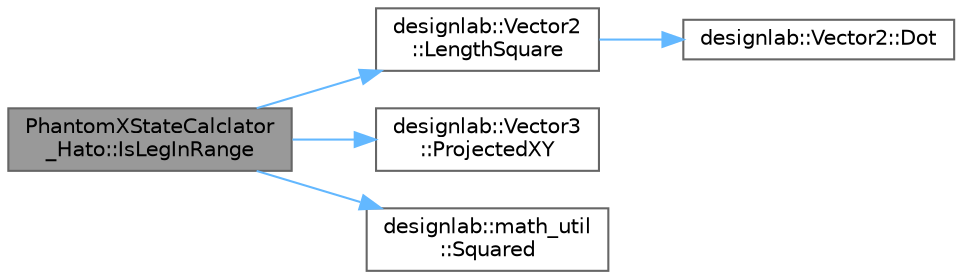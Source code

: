 digraph "PhantomXStateCalclator_Hato::IsLegInRange"
{
 // LATEX_PDF_SIZE
  bgcolor="transparent";
  edge [fontname=Helvetica,fontsize=10,labelfontname=Helvetica,labelfontsize=10];
  node [fontname=Helvetica,fontsize=10,shape=box,height=0.2,width=0.4];
  rankdir="LR";
  Node1 [id="Node000001",label="PhantomXStateCalclator\l_Hato::IsLegInRange",height=0.2,width=0.4,color="gray40", fillcolor="grey60", style="filled", fontcolor="black",tooltip="脚が可動範囲内にあるかどうかを判定する．"];
  Node1 -> Node2 [id="edge1_Node000001_Node000002",color="steelblue1",style="solid",tooltip=" "];
  Node2 [id="Node000002",label="designlab::Vector2\l::LengthSquare",height=0.2,width=0.4,color="grey40", fillcolor="white", style="filled",URL="$structdesignlab_1_1_vector2.html#a87dd9fc675e7648a5c22d9c01d79c63b",tooltip="このベクトルの長さの2乗を返す"];
  Node2 -> Node3 [id="edge2_Node000002_Node000003",color="steelblue1",style="solid",tooltip=" "];
  Node3 [id="Node000003",label="designlab::Vector2::Dot",height=0.2,width=0.4,color="grey40", fillcolor="white", style="filled",URL="$structdesignlab_1_1_vector2.html#a3543df48153a6fbadbb20364e252cd26",tooltip="このベクトルとotherの内積を返す"];
  Node1 -> Node4 [id="edge3_Node000001_Node000004",color="steelblue1",style="solid",tooltip=" "];
  Node4 [id="Node000004",label="designlab::Vector3\l::ProjectedXY",height=0.2,width=0.4,color="grey40", fillcolor="white", style="filled",URL="$structdesignlab_1_1_vector3.html#a3f278dfeaf16db1a9635bd4e3eecf6ed",tooltip="XY平面に射影したベクトルを返す．"];
  Node1 -> Node5 [id="edge4_Node000001_Node000005",color="steelblue1",style="solid",tooltip=" "];
  Node5 [id="Node000005",label="designlab::math_util\l::Squared",height=0.2,width=0.4,color="grey40", fillcolor="white", style="filled",URL="$namespacedesignlab_1_1math__util.html#a88c18c1999b0f96f1b67606ba3105bfa",tooltip="2乗した値を返す関数．"];
}
